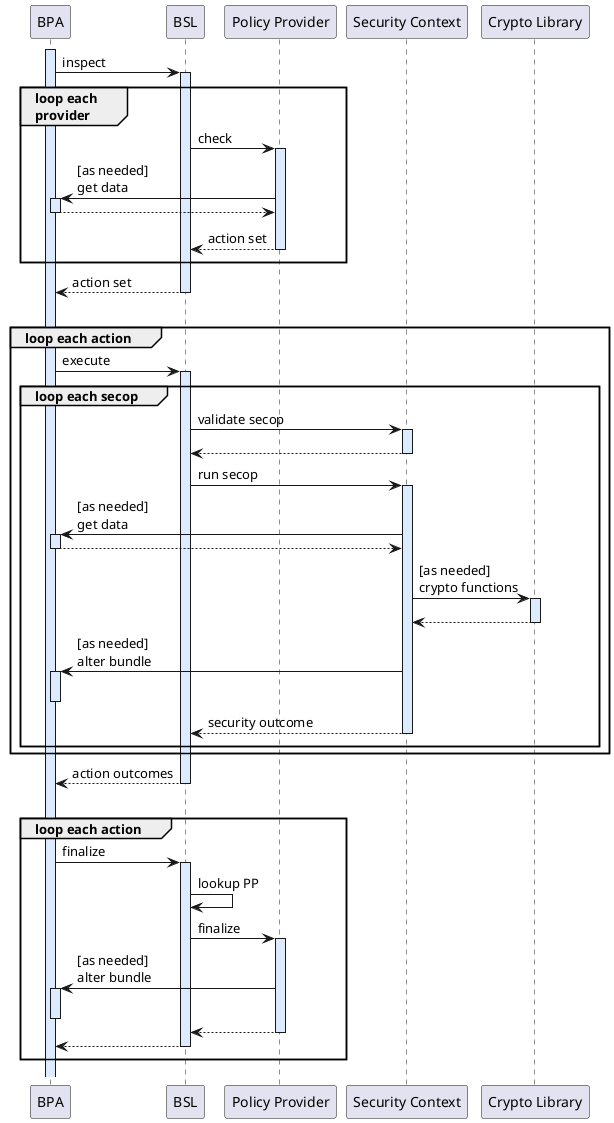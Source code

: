 @startuml
participant "BPA" as BPA
participant "BSL" as BSL
participant "Policy Provider" as Policy
participant "Security Context" as SC
participant "Crypto Library" as Crypto

activate BPA #dcebff
BPA -> BSL : inspect
activate BSL #dcebff
group loop each\nprovider
    BSL -> Policy : check

    activate Policy #dcebff
    Policy -> BPA : [as needed]\nget data

    activate BPA #dcebff
    BPA --> Policy
    deactivate BPA

    ||5||

    Policy --> BSL : action set
    ||5||
    deactivate Policy
end
BSL --> BPA : action set
deactivate BSL

||20||

group loop each action
    BPA -> BSL : execute
    activate BSL #dcebff

    group loop each secop
    
        BSL -> SC : validate secop
        activate SC #dcebff
        ||10||
        SC --> BSL
        deactivate SC

        BSL -> SC : run secop
        activate SC #dcebff

        SC -> BPA : [as needed]\nget data
        activate BPA #dcebff
        BPA --> SC
        deactivate BPA
    
        SC -> Crypto : [as needed]\ncrypto functions
        activate Crypto #dcebff
        ||10||
        Crypto --> SC
        deactivate Crypto
    
        SC -> BPA : [as needed]\nalter bundle
        activate BPA #dcebff
        deactivate BPA
    
        SC --> BSL : security outcome
        ||5||
        deactivate SC
    end
end
BSL --> BPA : action outcomes
deactivate BSL

||20||

group loop each action
    BPA -> BSL : finalize
    activate BSL #dcebff

    BSL -> BSL : lookup PP

    BSL -> Policy : finalize
    activate Policy #dcebff

    Policy -> BPA : [as needed]\nalter bundle
    activate BPA #dcebff
    deactivate BPA

    Policy --> BSL
    deactivate Policy

    BSL --> BPA
    deactivate BSL
    ||5||
end

||10||

@enduml